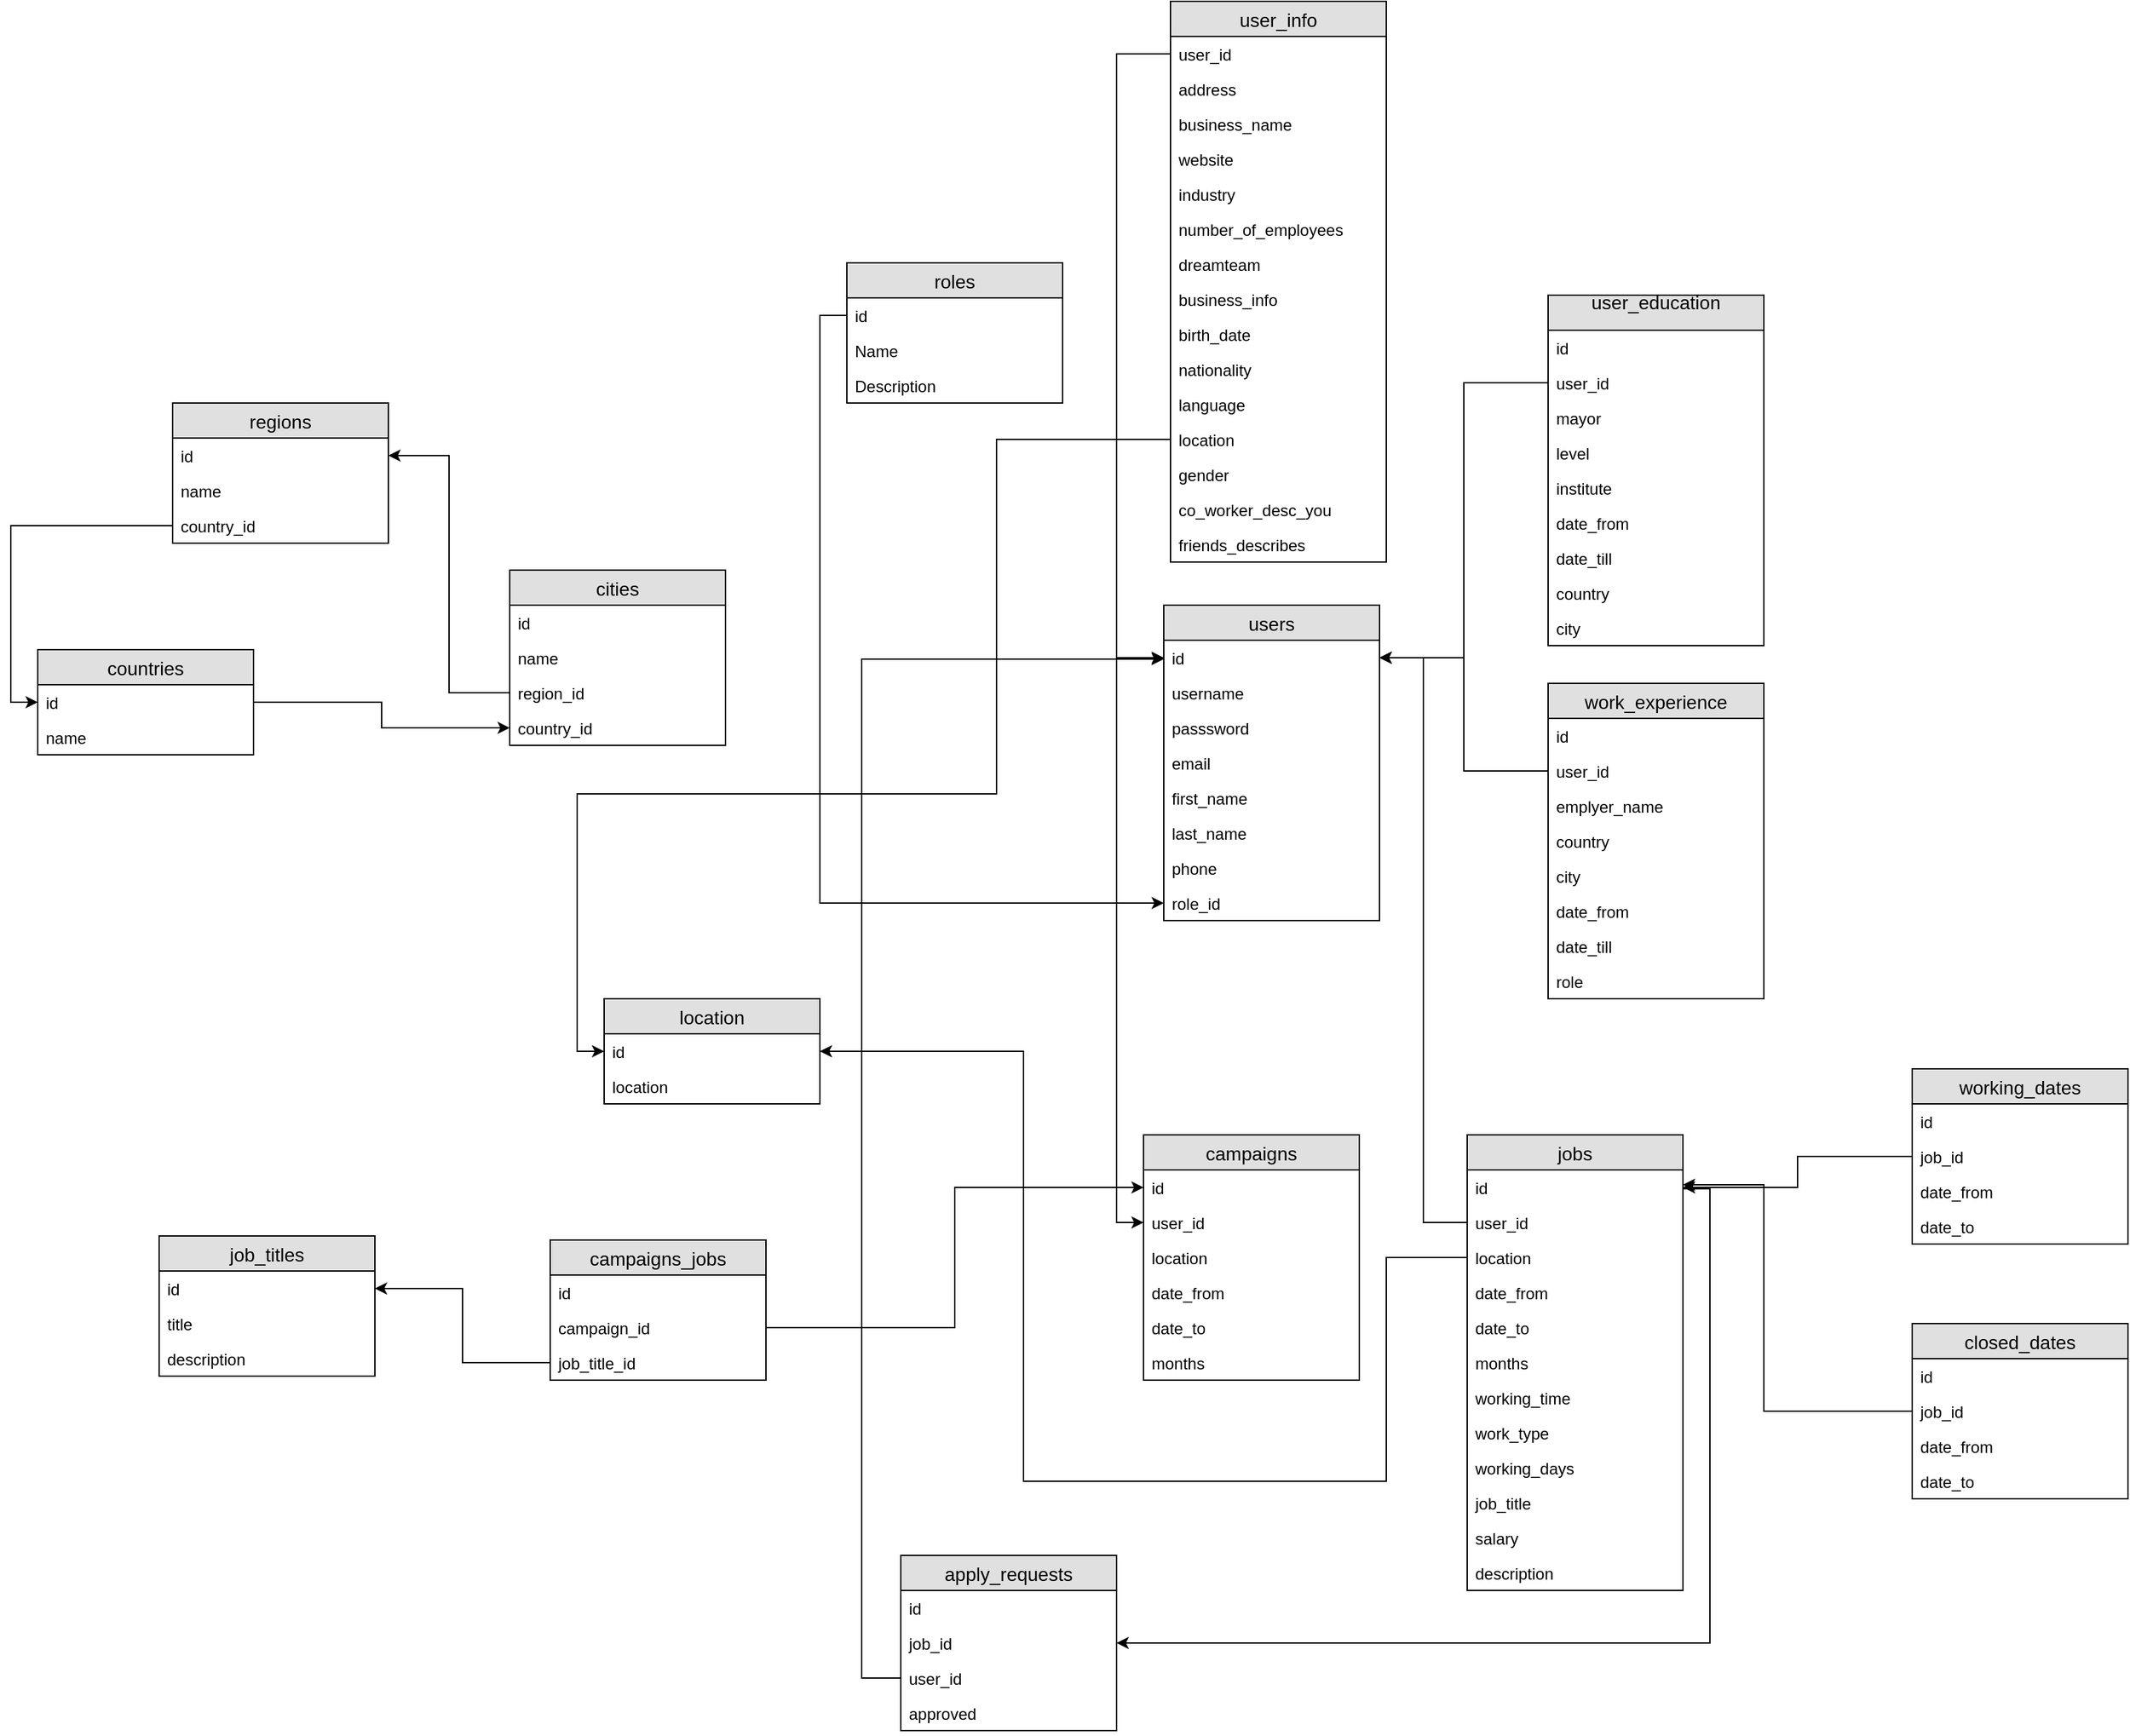 <mxfile version="10.8.5" type="github"><diagram id="KbZNpI2gYPCdIBWNJWoQ" name="Page-1"><mxGraphModel dx="2244" dy="1874" grid="1" gridSize="10" guides="1" tooltips="1" connect="1" arrows="1" fold="1" page="1" pageScale="1" pageWidth="850" pageHeight="1100" math="0" shadow="0"><root><mxCell id="0"/><mxCell id="1" parent="0"/><mxCell id="ltV7pdsNTeT_A6242MLS-1" value="roles" style="swimlane;fontStyle=0;childLayout=stackLayout;horizontal=1;startSize=26;fillColor=#e0e0e0;horizontalStack=0;resizeParent=1;resizeParentMax=0;resizeLast=0;collapsible=1;marginBottom=0;swimlaneFillColor=#ffffff;align=center;fontSize=14;" vertex="1" parent="1"><mxGeometry x="30" y="-14" width="160" height="104" as="geometry"/></mxCell><mxCell id="ltV7pdsNTeT_A6242MLS-2" value="id" style="text;strokeColor=none;fillColor=none;spacingLeft=4;spacingRight=4;overflow=hidden;rotatable=0;points=[[0,0.5],[1,0.5]];portConstraint=eastwest;fontSize=12;" vertex="1" parent="ltV7pdsNTeT_A6242MLS-1"><mxGeometry y="26" width="160" height="26" as="geometry"/></mxCell><mxCell id="ltV7pdsNTeT_A6242MLS-3" value="Name" style="text;strokeColor=none;fillColor=none;spacingLeft=4;spacingRight=4;overflow=hidden;rotatable=0;points=[[0,0.5],[1,0.5]];portConstraint=eastwest;fontSize=12;" vertex="1" parent="ltV7pdsNTeT_A6242MLS-1"><mxGeometry y="52" width="160" height="26" as="geometry"/></mxCell><mxCell id="ltV7pdsNTeT_A6242MLS-4" value="Description&#10;&#10;" style="text;strokeColor=none;fillColor=none;spacingLeft=4;spacingRight=4;overflow=hidden;rotatable=0;points=[[0,0.5],[1,0.5]];portConstraint=eastwest;fontSize=12;" vertex="1" parent="ltV7pdsNTeT_A6242MLS-1"><mxGeometry y="78" width="160" height="26" as="geometry"/></mxCell><mxCell id="ltV7pdsNTeT_A6242MLS-5" value="users" style="swimlane;fontStyle=0;childLayout=stackLayout;horizontal=1;startSize=26;fillColor=#e0e0e0;horizontalStack=0;resizeParent=1;resizeParentMax=0;resizeLast=0;collapsible=1;marginBottom=0;swimlaneFillColor=#ffffff;align=center;fontSize=14;" vertex="1" parent="1"><mxGeometry x="265" y="240" width="160" height="234" as="geometry"><mxRectangle x="110" y="220" width="70" height="26" as="alternateBounds"/></mxGeometry></mxCell><mxCell id="ltV7pdsNTeT_A6242MLS-6" value="id" style="text;strokeColor=none;fillColor=none;spacingLeft=4;spacingRight=4;overflow=hidden;rotatable=0;points=[[0,0.5],[1,0.5]];portConstraint=eastwest;fontSize=12;" vertex="1" parent="ltV7pdsNTeT_A6242MLS-5"><mxGeometry y="26" width="160" height="26" as="geometry"/></mxCell><mxCell id="ltV7pdsNTeT_A6242MLS-7" value="username" style="text;strokeColor=none;fillColor=none;spacingLeft=4;spacingRight=4;overflow=hidden;rotatable=0;points=[[0,0.5],[1,0.5]];portConstraint=eastwest;fontSize=12;" vertex="1" parent="ltV7pdsNTeT_A6242MLS-5"><mxGeometry y="52" width="160" height="26" as="geometry"/></mxCell><mxCell id="ltV7pdsNTeT_A6242MLS-8" value="passsword" style="text;strokeColor=none;fillColor=none;spacingLeft=4;spacingRight=4;overflow=hidden;rotatable=0;points=[[0,0.5],[1,0.5]];portConstraint=eastwest;fontSize=12;" vertex="1" parent="ltV7pdsNTeT_A6242MLS-5"><mxGeometry y="78" width="160" height="26" as="geometry"/></mxCell><mxCell id="ltV7pdsNTeT_A6242MLS-9" value="email" style="text;strokeColor=none;fillColor=none;spacingLeft=4;spacingRight=4;overflow=hidden;rotatable=0;points=[[0,0.5],[1,0.5]];portConstraint=eastwest;fontSize=12;" vertex="1" parent="ltV7pdsNTeT_A6242MLS-5"><mxGeometry y="104" width="160" height="26" as="geometry"/></mxCell><mxCell id="ltV7pdsNTeT_A6242MLS-14" value="first_name" style="text;strokeColor=none;fillColor=none;spacingLeft=4;spacingRight=4;overflow=hidden;rotatable=0;points=[[0,0.5],[1,0.5]];portConstraint=eastwest;fontSize=12;" vertex="1" parent="ltV7pdsNTeT_A6242MLS-5"><mxGeometry y="130" width="160" height="26" as="geometry"/></mxCell><mxCell id="ltV7pdsNTeT_A6242MLS-15" value="last_name" style="text;strokeColor=none;fillColor=none;spacingLeft=4;spacingRight=4;overflow=hidden;rotatable=0;points=[[0,0.5],[1,0.5]];portConstraint=eastwest;fontSize=12;" vertex="1" parent="ltV7pdsNTeT_A6242MLS-5"><mxGeometry y="156" width="160" height="26" as="geometry"/></mxCell><mxCell id="ltV7pdsNTeT_A6242MLS-16" value="phone&#10;" style="text;strokeColor=none;fillColor=none;spacingLeft=4;spacingRight=4;overflow=hidden;rotatable=0;points=[[0,0.5],[1,0.5]];portConstraint=eastwest;fontSize=12;" vertex="1" parent="ltV7pdsNTeT_A6242MLS-5"><mxGeometry y="182" width="160" height="26" as="geometry"/></mxCell><mxCell id="ltV7pdsNTeT_A6242MLS-31" value="role_id" style="text;strokeColor=none;fillColor=none;spacingLeft=4;spacingRight=4;overflow=hidden;rotatable=0;points=[[0,0.5],[1,0.5]];portConstraint=eastwest;fontSize=12;" vertex="1" parent="ltV7pdsNTeT_A6242MLS-5"><mxGeometry y="208" width="160" height="26" as="geometry"/></mxCell><mxCell id="ltV7pdsNTeT_A6242MLS-10" value="user_info" style="swimlane;fontStyle=0;childLayout=stackLayout;horizontal=1;startSize=26;fillColor=#e0e0e0;horizontalStack=0;resizeParent=1;resizeParentMax=0;resizeLast=0;collapsible=1;marginBottom=0;swimlaneFillColor=#ffffff;align=center;fontSize=14;" vertex="1" parent="1"><mxGeometry x="270" y="-208" width="160" height="416" as="geometry"/></mxCell><mxCell id="ltV7pdsNTeT_A6242MLS-11" value="user_id" style="text;strokeColor=none;fillColor=none;spacingLeft=4;spacingRight=4;overflow=hidden;rotatable=0;points=[[0,0.5],[1,0.5]];portConstraint=eastwest;fontSize=12;" vertex="1" parent="ltV7pdsNTeT_A6242MLS-10"><mxGeometry y="26" width="160" height="26" as="geometry"/></mxCell><mxCell id="ltV7pdsNTeT_A6242MLS-28" value="address" style="text;strokeColor=none;fillColor=none;spacingLeft=4;spacingRight=4;overflow=hidden;rotatable=0;points=[[0,0.5],[1,0.5]];portConstraint=eastwest;fontSize=12;" vertex="1" parent="ltV7pdsNTeT_A6242MLS-10"><mxGeometry y="52" width="160" height="26" as="geometry"/></mxCell><mxCell id="ltV7pdsNTeT_A6242MLS-12" value="business_name" style="text;strokeColor=none;fillColor=none;spacingLeft=4;spacingRight=4;overflow=hidden;rotatable=0;points=[[0,0.5],[1,0.5]];portConstraint=eastwest;fontSize=12;" vertex="1" parent="ltV7pdsNTeT_A6242MLS-10"><mxGeometry y="78" width="160" height="26" as="geometry"/></mxCell><mxCell id="ltV7pdsNTeT_A6242MLS-13" value="website" style="text;strokeColor=none;fillColor=none;spacingLeft=4;spacingRight=4;overflow=hidden;rotatable=0;points=[[0,0.5],[1,0.5]];portConstraint=eastwest;fontSize=12;" vertex="1" parent="ltV7pdsNTeT_A6242MLS-10"><mxGeometry y="104" width="160" height="26" as="geometry"/></mxCell><mxCell id="ltV7pdsNTeT_A6242MLS-17" value="industry" style="text;strokeColor=none;fillColor=none;spacingLeft=4;spacingRight=4;overflow=hidden;rotatable=0;points=[[0,0.5],[1,0.5]];portConstraint=eastwest;fontSize=12;" vertex="1" parent="ltV7pdsNTeT_A6242MLS-10"><mxGeometry y="130" width="160" height="26" as="geometry"/></mxCell><mxCell id="ltV7pdsNTeT_A6242MLS-18" value="number_of_employees" style="text;strokeColor=none;fillColor=none;spacingLeft=4;spacingRight=4;overflow=hidden;rotatable=0;points=[[0,0.5],[1,0.5]];portConstraint=eastwest;fontSize=12;" vertex="1" parent="ltV7pdsNTeT_A6242MLS-10"><mxGeometry y="156" width="160" height="26" as="geometry"/></mxCell><mxCell id="ltV7pdsNTeT_A6242MLS-19" value="dreamteam" style="text;strokeColor=none;fillColor=none;spacingLeft=4;spacingRight=4;overflow=hidden;rotatable=0;points=[[0,0.5],[1,0.5]];portConstraint=eastwest;fontSize=12;" vertex="1" parent="ltV7pdsNTeT_A6242MLS-10"><mxGeometry y="182" width="160" height="26" as="geometry"/></mxCell><mxCell id="ltV7pdsNTeT_A6242MLS-20" value="business_info" style="text;strokeColor=none;fillColor=none;spacingLeft=4;spacingRight=4;overflow=hidden;rotatable=0;points=[[0,0.5],[1,0.5]];portConstraint=eastwest;fontSize=12;" vertex="1" parent="ltV7pdsNTeT_A6242MLS-10"><mxGeometry y="208" width="160" height="26" as="geometry"/></mxCell><mxCell id="ltV7pdsNTeT_A6242MLS-21" value="birth_date" style="text;strokeColor=none;fillColor=none;spacingLeft=4;spacingRight=4;overflow=hidden;rotatable=0;points=[[0,0.5],[1,0.5]];portConstraint=eastwest;fontSize=12;" vertex="1" parent="ltV7pdsNTeT_A6242MLS-10"><mxGeometry y="234" width="160" height="26" as="geometry"/></mxCell><mxCell id="ltV7pdsNTeT_A6242MLS-22" value="nationality" style="text;strokeColor=none;fillColor=none;spacingLeft=4;spacingRight=4;overflow=hidden;rotatable=0;points=[[0,0.5],[1,0.5]];portConstraint=eastwest;fontSize=12;" vertex="1" parent="ltV7pdsNTeT_A6242MLS-10"><mxGeometry y="260" width="160" height="26" as="geometry"/></mxCell><mxCell id="ltV7pdsNTeT_A6242MLS-23" value="language" style="text;strokeColor=none;fillColor=none;spacingLeft=4;spacingRight=4;overflow=hidden;rotatable=0;points=[[0,0.5],[1,0.5]];portConstraint=eastwest;fontSize=12;" vertex="1" parent="ltV7pdsNTeT_A6242MLS-10"><mxGeometry y="286" width="160" height="26" as="geometry"/></mxCell><mxCell id="ltV7pdsNTeT_A6242MLS-24" value="location" style="text;strokeColor=none;fillColor=none;spacingLeft=4;spacingRight=4;overflow=hidden;rotatable=0;points=[[0,0.5],[1,0.5]];portConstraint=eastwest;fontSize=12;" vertex="1" parent="ltV7pdsNTeT_A6242MLS-10"><mxGeometry y="312" width="160" height="26" as="geometry"/></mxCell><mxCell id="ltV7pdsNTeT_A6242MLS-25" value="gender" style="text;strokeColor=none;fillColor=none;spacingLeft=4;spacingRight=4;overflow=hidden;rotatable=0;points=[[0,0.5],[1,0.5]];portConstraint=eastwest;fontSize=12;" vertex="1" parent="ltV7pdsNTeT_A6242MLS-10"><mxGeometry y="338" width="160" height="26" as="geometry"/></mxCell><mxCell id="ltV7pdsNTeT_A6242MLS-26" value="co_worker_desc_you" style="text;strokeColor=none;fillColor=none;spacingLeft=4;spacingRight=4;overflow=hidden;rotatable=0;points=[[0,0.5],[1,0.5]];portConstraint=eastwest;fontSize=12;" vertex="1" parent="ltV7pdsNTeT_A6242MLS-10"><mxGeometry y="364" width="160" height="26" as="geometry"/></mxCell><mxCell id="ltV7pdsNTeT_A6242MLS-27" value="friends_describes" style="text;strokeColor=none;fillColor=none;spacingLeft=4;spacingRight=4;overflow=hidden;rotatable=0;points=[[0,0.5],[1,0.5]];portConstraint=eastwest;fontSize=12;" vertex="1" parent="ltV7pdsNTeT_A6242MLS-10"><mxGeometry y="390" width="160" height="26" as="geometry"/></mxCell><mxCell id="ltV7pdsNTeT_A6242MLS-32" style="edgeStyle=orthogonalEdgeStyle;rounded=0;orthogonalLoop=1;jettySize=auto;html=1;exitX=0;exitY=0.5;exitDx=0;exitDy=0;entryX=0;entryY=0.5;entryDx=0;entryDy=0;" edge="1" parent="1" source="ltV7pdsNTeT_A6242MLS-2" target="ltV7pdsNTeT_A6242MLS-31"><mxGeometry relative="1" as="geometry"/></mxCell><mxCell id="ltV7pdsNTeT_A6242MLS-33" value="user_education&#10;" style="swimlane;fontStyle=0;childLayout=stackLayout;horizontal=1;startSize=26;fillColor=#e0e0e0;horizontalStack=0;resizeParent=1;resizeParentMax=0;resizeLast=0;collapsible=1;marginBottom=0;swimlaneFillColor=#ffffff;align=center;fontSize=14;" vertex="1" parent="1"><mxGeometry x="550" y="10" width="160" height="260" as="geometry"/></mxCell><mxCell id="ltV7pdsNTeT_A6242MLS-34" value="id" style="text;strokeColor=none;fillColor=none;spacingLeft=4;spacingRight=4;overflow=hidden;rotatable=0;points=[[0,0.5],[1,0.5]];portConstraint=eastwest;fontSize=12;" vertex="1" parent="ltV7pdsNTeT_A6242MLS-33"><mxGeometry y="26" width="160" height="26" as="geometry"/></mxCell><mxCell id="ltV7pdsNTeT_A6242MLS-54" value="user_id" style="text;strokeColor=none;fillColor=none;spacingLeft=4;spacingRight=4;overflow=hidden;rotatable=0;points=[[0,0.5],[1,0.5]];portConstraint=eastwest;fontSize=12;" vertex="1" parent="ltV7pdsNTeT_A6242MLS-33"><mxGeometry y="52" width="160" height="26" as="geometry"/></mxCell><mxCell id="ltV7pdsNTeT_A6242MLS-36" value="mayor" style="text;strokeColor=none;fillColor=none;spacingLeft=4;spacingRight=4;overflow=hidden;rotatable=0;points=[[0,0.5],[1,0.5]];portConstraint=eastwest;fontSize=12;" vertex="1" parent="ltV7pdsNTeT_A6242MLS-33"><mxGeometry y="78" width="160" height="26" as="geometry"/></mxCell><mxCell id="ltV7pdsNTeT_A6242MLS-39" value="level" style="text;strokeColor=none;fillColor=none;spacingLeft=4;spacingRight=4;overflow=hidden;rotatable=0;points=[[0,0.5],[1,0.5]];portConstraint=eastwest;fontSize=12;" vertex="1" parent="ltV7pdsNTeT_A6242MLS-33"><mxGeometry y="104" width="160" height="26" as="geometry"/></mxCell><mxCell id="ltV7pdsNTeT_A6242MLS-40" value="institute" style="text;strokeColor=none;fillColor=none;spacingLeft=4;spacingRight=4;overflow=hidden;rotatable=0;points=[[0,0.5],[1,0.5]];portConstraint=eastwest;fontSize=12;" vertex="1" parent="ltV7pdsNTeT_A6242MLS-33"><mxGeometry y="130" width="160" height="26" as="geometry"/></mxCell><mxCell id="ltV7pdsNTeT_A6242MLS-41" value="date_from" style="text;strokeColor=none;fillColor=none;spacingLeft=4;spacingRight=4;overflow=hidden;rotatable=0;points=[[0,0.5],[1,0.5]];portConstraint=eastwest;fontSize=12;" vertex="1" parent="ltV7pdsNTeT_A6242MLS-33"><mxGeometry y="156" width="160" height="26" as="geometry"/></mxCell><mxCell id="ltV7pdsNTeT_A6242MLS-42" value="date_till" style="text;strokeColor=none;fillColor=none;spacingLeft=4;spacingRight=4;overflow=hidden;rotatable=0;points=[[0,0.5],[1,0.5]];portConstraint=eastwest;fontSize=12;" vertex="1" parent="ltV7pdsNTeT_A6242MLS-33"><mxGeometry y="182" width="160" height="26" as="geometry"/></mxCell><mxCell id="ltV7pdsNTeT_A6242MLS-43" value="country" style="text;strokeColor=none;fillColor=none;spacingLeft=4;spacingRight=4;overflow=hidden;rotatable=0;points=[[0,0.5],[1,0.5]];portConstraint=eastwest;fontSize=12;" vertex="1" parent="ltV7pdsNTeT_A6242MLS-33"><mxGeometry y="208" width="160" height="26" as="geometry"/></mxCell><mxCell id="ltV7pdsNTeT_A6242MLS-44" value="city" style="text;strokeColor=none;fillColor=none;spacingLeft=4;spacingRight=4;overflow=hidden;rotatable=0;points=[[0,0.5],[1,0.5]];portConstraint=eastwest;fontSize=12;" vertex="1" parent="ltV7pdsNTeT_A6242MLS-33"><mxGeometry y="234" width="160" height="26" as="geometry"/></mxCell><mxCell id="ltV7pdsNTeT_A6242MLS-38" style="edgeStyle=orthogonalEdgeStyle;rounded=0;orthogonalLoop=1;jettySize=auto;html=1;exitX=0;exitY=0.5;exitDx=0;exitDy=0;" edge="1" parent="1" source="ltV7pdsNTeT_A6242MLS-11" target="ltV7pdsNTeT_A6242MLS-6"><mxGeometry relative="1" as="geometry"><Array as="points"><mxPoint x="230" y="-169"/><mxPoint x="230" y="279"/></Array></mxGeometry></mxCell><mxCell id="ltV7pdsNTeT_A6242MLS-45" value="work_experience" style="swimlane;fontStyle=0;childLayout=stackLayout;horizontal=1;startSize=26;fillColor=#e0e0e0;horizontalStack=0;resizeParent=1;resizeParentMax=0;resizeLast=0;collapsible=1;marginBottom=0;swimlaneFillColor=#ffffff;align=center;fontSize=14;" vertex="1" parent="1"><mxGeometry x="550" y="298" width="160" height="234" as="geometry"/></mxCell><mxCell id="ltV7pdsNTeT_A6242MLS-46" value="id" style="text;strokeColor=none;fillColor=none;spacingLeft=4;spacingRight=4;overflow=hidden;rotatable=0;points=[[0,0.5],[1,0.5]];portConstraint=eastwest;fontSize=12;" vertex="1" parent="ltV7pdsNTeT_A6242MLS-45"><mxGeometry y="26" width="160" height="26" as="geometry"/></mxCell><mxCell id="ltV7pdsNTeT_A6242MLS-53" value="user_id" style="text;strokeColor=none;fillColor=none;spacingLeft=4;spacingRight=4;overflow=hidden;rotatable=0;points=[[0,0.5],[1,0.5]];portConstraint=eastwest;fontSize=12;" vertex="1" parent="ltV7pdsNTeT_A6242MLS-45"><mxGeometry y="52" width="160" height="26" as="geometry"/></mxCell><mxCell id="ltV7pdsNTeT_A6242MLS-47" value="emplyer_name" style="text;strokeColor=none;fillColor=none;spacingLeft=4;spacingRight=4;overflow=hidden;rotatable=0;points=[[0,0.5],[1,0.5]];portConstraint=eastwest;fontSize=12;" vertex="1" parent="ltV7pdsNTeT_A6242MLS-45"><mxGeometry y="78" width="160" height="26" as="geometry"/></mxCell><mxCell id="ltV7pdsNTeT_A6242MLS-48" value="country" style="text;strokeColor=none;fillColor=none;spacingLeft=4;spacingRight=4;overflow=hidden;rotatable=0;points=[[0,0.5],[1,0.5]];portConstraint=eastwest;fontSize=12;" vertex="1" parent="ltV7pdsNTeT_A6242MLS-45"><mxGeometry y="104" width="160" height="26" as="geometry"/></mxCell><mxCell id="ltV7pdsNTeT_A6242MLS-49" value="city" style="text;strokeColor=none;fillColor=none;spacingLeft=4;spacingRight=4;overflow=hidden;rotatable=0;points=[[0,0.5],[1,0.5]];portConstraint=eastwest;fontSize=12;" vertex="1" parent="ltV7pdsNTeT_A6242MLS-45"><mxGeometry y="130" width="160" height="26" as="geometry"/></mxCell><mxCell id="ltV7pdsNTeT_A6242MLS-50" value="date_from" style="text;strokeColor=none;fillColor=none;spacingLeft=4;spacingRight=4;overflow=hidden;rotatable=0;points=[[0,0.5],[1,0.5]];portConstraint=eastwest;fontSize=12;" vertex="1" parent="ltV7pdsNTeT_A6242MLS-45"><mxGeometry y="156" width="160" height="26" as="geometry"/></mxCell><mxCell id="ltV7pdsNTeT_A6242MLS-51" value="date_till" style="text;strokeColor=none;fillColor=none;spacingLeft=4;spacingRight=4;overflow=hidden;rotatable=0;points=[[0,0.5],[1,0.5]];portConstraint=eastwest;fontSize=12;" vertex="1" parent="ltV7pdsNTeT_A6242MLS-45"><mxGeometry y="182" width="160" height="26" as="geometry"/></mxCell><mxCell id="ltV7pdsNTeT_A6242MLS-52" value="role" style="text;strokeColor=none;fillColor=none;spacingLeft=4;spacingRight=4;overflow=hidden;rotatable=0;points=[[0,0.5],[1,0.5]];portConstraint=eastwest;fontSize=12;" vertex="1" parent="ltV7pdsNTeT_A6242MLS-45"><mxGeometry y="208" width="160" height="26" as="geometry"/></mxCell><mxCell id="ltV7pdsNTeT_A6242MLS-55" style="edgeStyle=orthogonalEdgeStyle;rounded=0;orthogonalLoop=1;jettySize=auto;html=1;exitX=0;exitY=0.5;exitDx=0;exitDy=0;entryX=1;entryY=0.5;entryDx=0;entryDy=0;" edge="1" parent="1" source="ltV7pdsNTeT_A6242MLS-54" target="ltV7pdsNTeT_A6242MLS-6"><mxGeometry relative="1" as="geometry"/></mxCell><mxCell id="ltV7pdsNTeT_A6242MLS-56" style="edgeStyle=orthogonalEdgeStyle;rounded=0;orthogonalLoop=1;jettySize=auto;html=1;exitX=0;exitY=0.5;exitDx=0;exitDy=0;" edge="1" parent="1" source="ltV7pdsNTeT_A6242MLS-53" target="ltV7pdsNTeT_A6242MLS-6"><mxGeometry relative="1" as="geometry"/></mxCell><mxCell id="ltV7pdsNTeT_A6242MLS-58" value="job_titles" style="swimlane;fontStyle=0;childLayout=stackLayout;horizontal=1;startSize=26;fillColor=#e0e0e0;horizontalStack=0;resizeParent=1;resizeParentMax=0;resizeLast=0;collapsible=1;marginBottom=0;swimlaneFillColor=#ffffff;align=center;fontSize=14;" vertex="1" parent="1"><mxGeometry x="-480" y="708" width="160" height="104" as="geometry"/></mxCell><mxCell id="ltV7pdsNTeT_A6242MLS-59" value="id" style="text;strokeColor=none;fillColor=none;spacingLeft=4;spacingRight=4;overflow=hidden;rotatable=0;points=[[0,0.5],[1,0.5]];portConstraint=eastwest;fontSize=12;" vertex="1" parent="ltV7pdsNTeT_A6242MLS-58"><mxGeometry y="26" width="160" height="26" as="geometry"/></mxCell><mxCell id="ltV7pdsNTeT_A6242MLS-60" value="title" style="text;strokeColor=none;fillColor=none;spacingLeft=4;spacingRight=4;overflow=hidden;rotatable=0;points=[[0,0.5],[1,0.5]];portConstraint=eastwest;fontSize=12;" vertex="1" parent="ltV7pdsNTeT_A6242MLS-58"><mxGeometry y="52" width="160" height="26" as="geometry"/></mxCell><mxCell id="ltV7pdsNTeT_A6242MLS-61" value="description" style="text;strokeColor=none;fillColor=none;spacingLeft=4;spacingRight=4;overflow=hidden;rotatable=0;points=[[0,0.5],[1,0.5]];portConstraint=eastwest;fontSize=12;" vertex="1" parent="ltV7pdsNTeT_A6242MLS-58"><mxGeometry y="78" width="160" height="26" as="geometry"/></mxCell><mxCell id="ltV7pdsNTeT_A6242MLS-62" value="campaigns" style="swimlane;fontStyle=0;childLayout=stackLayout;horizontal=1;startSize=26;fillColor=#e0e0e0;horizontalStack=0;resizeParent=1;resizeParentMax=0;resizeLast=0;collapsible=1;marginBottom=0;swimlaneFillColor=#ffffff;align=center;fontSize=14;" vertex="1" parent="1"><mxGeometry x="250" y="633" width="160" height="182" as="geometry"/></mxCell><mxCell id="ltV7pdsNTeT_A6242MLS-63" value="id" style="text;strokeColor=none;fillColor=none;spacingLeft=4;spacingRight=4;overflow=hidden;rotatable=0;points=[[0,0.5],[1,0.5]];portConstraint=eastwest;fontSize=12;" vertex="1" parent="ltV7pdsNTeT_A6242MLS-62"><mxGeometry y="26" width="160" height="26" as="geometry"/></mxCell><mxCell id="ltV7pdsNTeT_A6242MLS-73" value="user_id" style="text;strokeColor=none;fillColor=none;spacingLeft=4;spacingRight=4;overflow=hidden;rotatable=0;points=[[0,0.5],[1,0.5]];portConstraint=eastwest;fontSize=12;" vertex="1" parent="ltV7pdsNTeT_A6242MLS-62"><mxGeometry y="52" width="160" height="26" as="geometry"/></mxCell><mxCell id="ltV7pdsNTeT_A6242MLS-64" value="location" style="text;strokeColor=none;fillColor=none;spacingLeft=4;spacingRight=4;overflow=hidden;rotatable=0;points=[[0,0.5],[1,0.5]];portConstraint=eastwest;fontSize=12;" vertex="1" parent="ltV7pdsNTeT_A6242MLS-62"><mxGeometry y="78" width="160" height="26" as="geometry"/></mxCell><mxCell id="ltV7pdsNTeT_A6242MLS-65" value="date_from" style="text;strokeColor=none;fillColor=none;spacingLeft=4;spacingRight=4;overflow=hidden;rotatable=0;points=[[0,0.5],[1,0.5]];portConstraint=eastwest;fontSize=12;" vertex="1" parent="ltV7pdsNTeT_A6242MLS-62"><mxGeometry y="104" width="160" height="26" as="geometry"/></mxCell><mxCell id="ltV7pdsNTeT_A6242MLS-66" value="date_to" style="text;strokeColor=none;fillColor=none;spacingLeft=4;spacingRight=4;overflow=hidden;rotatable=0;points=[[0,0.5],[1,0.5]];portConstraint=eastwest;fontSize=12;" vertex="1" parent="ltV7pdsNTeT_A6242MLS-62"><mxGeometry y="130" width="160" height="26" as="geometry"/></mxCell><mxCell id="ltV7pdsNTeT_A6242MLS-67" value="months" style="text;strokeColor=none;fillColor=none;spacingLeft=4;spacingRight=4;overflow=hidden;rotatable=0;points=[[0,0.5],[1,0.5]];portConstraint=eastwest;fontSize=12;" vertex="1" parent="ltV7pdsNTeT_A6242MLS-62"><mxGeometry y="156" width="160" height="26" as="geometry"/></mxCell><mxCell id="ltV7pdsNTeT_A6242MLS-69" value="campaigns_jobs" style="swimlane;fontStyle=0;childLayout=stackLayout;horizontal=1;startSize=26;fillColor=#e0e0e0;horizontalStack=0;resizeParent=1;resizeParentMax=0;resizeLast=0;collapsible=1;marginBottom=0;swimlaneFillColor=#ffffff;align=center;fontSize=14;" vertex="1" parent="1"><mxGeometry x="-190" y="711" width="160" height="104" as="geometry"/></mxCell><mxCell id="ltV7pdsNTeT_A6242MLS-70" value="id" style="text;strokeColor=none;fillColor=none;spacingLeft=4;spacingRight=4;overflow=hidden;rotatable=0;points=[[0,0.5],[1,0.5]];portConstraint=eastwest;fontSize=12;" vertex="1" parent="ltV7pdsNTeT_A6242MLS-69"><mxGeometry y="26" width="160" height="26" as="geometry"/></mxCell><mxCell id="ltV7pdsNTeT_A6242MLS-71" value="campaign_id" style="text;strokeColor=none;fillColor=none;spacingLeft=4;spacingRight=4;overflow=hidden;rotatable=0;points=[[0,0.5],[1,0.5]];portConstraint=eastwest;fontSize=12;" vertex="1" parent="ltV7pdsNTeT_A6242MLS-69"><mxGeometry y="52" width="160" height="26" as="geometry"/></mxCell><mxCell id="ltV7pdsNTeT_A6242MLS-72" value="job_title_id" style="text;strokeColor=none;fillColor=none;spacingLeft=4;spacingRight=4;overflow=hidden;rotatable=0;points=[[0,0.5],[1,0.5]];portConstraint=eastwest;fontSize=12;" vertex="1" parent="ltV7pdsNTeT_A6242MLS-69"><mxGeometry y="78" width="160" height="26" as="geometry"/></mxCell><mxCell id="ltV7pdsNTeT_A6242MLS-74" style="edgeStyle=orthogonalEdgeStyle;rounded=0;orthogonalLoop=1;jettySize=auto;html=1;exitX=0;exitY=0.5;exitDx=0;exitDy=0;entryX=0;entryY=0.5;entryDx=0;entryDy=0;" edge="1" parent="1" source="ltV7pdsNTeT_A6242MLS-6" target="ltV7pdsNTeT_A6242MLS-73"><mxGeometry relative="1" as="geometry"/></mxCell><mxCell id="ltV7pdsNTeT_A6242MLS-75" style="edgeStyle=orthogonalEdgeStyle;rounded=0;orthogonalLoop=1;jettySize=auto;html=1;exitX=1;exitY=0.5;exitDx=0;exitDy=0;entryX=0;entryY=0.5;entryDx=0;entryDy=0;" edge="1" parent="1" source="ltV7pdsNTeT_A6242MLS-71" target="ltV7pdsNTeT_A6242MLS-63"><mxGeometry relative="1" as="geometry"/></mxCell><mxCell id="ltV7pdsNTeT_A6242MLS-76" style="edgeStyle=orthogonalEdgeStyle;rounded=0;orthogonalLoop=1;jettySize=auto;html=1;exitX=0;exitY=0.5;exitDx=0;exitDy=0;entryX=1;entryY=0.5;entryDx=0;entryDy=0;" edge="1" parent="1" source="ltV7pdsNTeT_A6242MLS-72" target="ltV7pdsNTeT_A6242MLS-59"><mxGeometry relative="1" as="geometry"/></mxCell><mxCell id="ltV7pdsNTeT_A6242MLS-77" value="jobs" style="swimlane;fontStyle=0;childLayout=stackLayout;horizontal=1;startSize=26;fillColor=#e0e0e0;horizontalStack=0;resizeParent=1;resizeParentMax=0;resizeLast=0;collapsible=1;marginBottom=0;swimlaneFillColor=#ffffff;align=center;fontSize=14;" vertex="1" parent="1"><mxGeometry x="490" y="633" width="160" height="338" as="geometry"/></mxCell><mxCell id="ltV7pdsNTeT_A6242MLS-78" value="id" style="text;strokeColor=none;fillColor=none;spacingLeft=4;spacingRight=4;overflow=hidden;rotatable=0;points=[[0,0.5],[1,0.5]];portConstraint=eastwest;fontSize=12;" vertex="1" parent="ltV7pdsNTeT_A6242MLS-77"><mxGeometry y="26" width="160" height="26" as="geometry"/></mxCell><mxCell id="ltV7pdsNTeT_A6242MLS-131" value="user_id" style="text;strokeColor=none;fillColor=none;spacingLeft=4;spacingRight=4;overflow=hidden;rotatable=0;points=[[0,0.5],[1,0.5]];portConstraint=eastwest;fontSize=12;" vertex="1" parent="ltV7pdsNTeT_A6242MLS-77"><mxGeometry y="52" width="160" height="26" as="geometry"/></mxCell><mxCell id="ltV7pdsNTeT_A6242MLS-79" value="location" style="text;strokeColor=none;fillColor=none;spacingLeft=4;spacingRight=4;overflow=hidden;rotatable=0;points=[[0,0.5],[1,0.5]];portConstraint=eastwest;fontSize=12;" vertex="1" parent="ltV7pdsNTeT_A6242MLS-77"><mxGeometry y="78" width="160" height="26" as="geometry"/></mxCell><mxCell id="ltV7pdsNTeT_A6242MLS-80" value="date_from" style="text;strokeColor=none;fillColor=none;spacingLeft=4;spacingRight=4;overflow=hidden;rotatable=0;points=[[0,0.5],[1,0.5]];portConstraint=eastwest;fontSize=12;" vertex="1" parent="ltV7pdsNTeT_A6242MLS-77"><mxGeometry y="104" width="160" height="26" as="geometry"/></mxCell><mxCell id="ltV7pdsNTeT_A6242MLS-81" value="date_to" style="text;strokeColor=none;fillColor=none;spacingLeft=4;spacingRight=4;overflow=hidden;rotatable=0;points=[[0,0.5],[1,0.5]];portConstraint=eastwest;fontSize=12;" vertex="1" parent="ltV7pdsNTeT_A6242MLS-77"><mxGeometry y="130" width="160" height="26" as="geometry"/></mxCell><mxCell id="ltV7pdsNTeT_A6242MLS-82" value="months" style="text;strokeColor=none;fillColor=none;spacingLeft=4;spacingRight=4;overflow=hidden;rotatable=0;points=[[0,0.5],[1,0.5]];portConstraint=eastwest;fontSize=12;" vertex="1" parent="ltV7pdsNTeT_A6242MLS-77"><mxGeometry y="156" width="160" height="26" as="geometry"/></mxCell><mxCell id="ltV7pdsNTeT_A6242MLS-83" value="working_time" style="text;strokeColor=none;fillColor=none;spacingLeft=4;spacingRight=4;overflow=hidden;rotatable=0;points=[[0,0.5],[1,0.5]];portConstraint=eastwest;fontSize=12;" vertex="1" parent="ltV7pdsNTeT_A6242MLS-77"><mxGeometry y="182" width="160" height="26" as="geometry"/></mxCell><mxCell id="ltV7pdsNTeT_A6242MLS-84" value="work_type" style="text;strokeColor=none;fillColor=none;spacingLeft=4;spacingRight=4;overflow=hidden;rotatable=0;points=[[0,0.5],[1,0.5]];portConstraint=eastwest;fontSize=12;" vertex="1" parent="ltV7pdsNTeT_A6242MLS-77"><mxGeometry y="208" width="160" height="26" as="geometry"/></mxCell><mxCell id="ltV7pdsNTeT_A6242MLS-85" value="working_days" style="text;strokeColor=none;fillColor=none;spacingLeft=4;spacingRight=4;overflow=hidden;rotatable=0;points=[[0,0.5],[1,0.5]];portConstraint=eastwest;fontSize=12;" vertex="1" parent="ltV7pdsNTeT_A6242MLS-77"><mxGeometry y="234" width="160" height="26" as="geometry"/></mxCell><mxCell id="ltV7pdsNTeT_A6242MLS-87" value="job_title" style="text;strokeColor=none;fillColor=none;spacingLeft=4;spacingRight=4;overflow=hidden;rotatable=0;points=[[0,0.5],[1,0.5]];portConstraint=eastwest;fontSize=12;" vertex="1" parent="ltV7pdsNTeT_A6242MLS-77"><mxGeometry y="260" width="160" height="26" as="geometry"/></mxCell><mxCell id="ltV7pdsNTeT_A6242MLS-88" value="salary" style="text;strokeColor=none;fillColor=none;spacingLeft=4;spacingRight=4;overflow=hidden;rotatable=0;points=[[0,0.5],[1,0.5]];portConstraint=eastwest;fontSize=12;" vertex="1" parent="ltV7pdsNTeT_A6242MLS-77"><mxGeometry y="286" width="160" height="26" as="geometry"/></mxCell><mxCell id="ltV7pdsNTeT_A6242MLS-89" value="description" style="text;strokeColor=none;fillColor=none;spacingLeft=4;spacingRight=4;overflow=hidden;rotatable=0;points=[[0,0.5],[1,0.5]];portConstraint=eastwest;fontSize=12;" vertex="1" parent="ltV7pdsNTeT_A6242MLS-77"><mxGeometry y="312" width="160" height="26" as="geometry"/></mxCell><mxCell id="ltV7pdsNTeT_A6242MLS-90" value="cities" style="swimlane;fontStyle=0;childLayout=stackLayout;horizontal=1;startSize=26;fillColor=#e0e0e0;horizontalStack=0;resizeParent=1;resizeParentMax=0;resizeLast=0;collapsible=1;marginBottom=0;swimlaneFillColor=#ffffff;align=center;fontSize=14;" vertex="1" parent="1"><mxGeometry x="-220" y="214" width="160" height="130" as="geometry"/></mxCell><mxCell id="ltV7pdsNTeT_A6242MLS-91" value="id" style="text;strokeColor=none;fillColor=none;spacingLeft=4;spacingRight=4;overflow=hidden;rotatable=0;points=[[0,0.5],[1,0.5]];portConstraint=eastwest;fontSize=12;" vertex="1" parent="ltV7pdsNTeT_A6242MLS-90"><mxGeometry y="26" width="160" height="26" as="geometry"/></mxCell><mxCell id="ltV7pdsNTeT_A6242MLS-92" value="name" style="text;strokeColor=none;fillColor=none;spacingLeft=4;spacingRight=4;overflow=hidden;rotatable=0;points=[[0,0.5],[1,0.5]];portConstraint=eastwest;fontSize=12;" vertex="1" parent="ltV7pdsNTeT_A6242MLS-90"><mxGeometry y="52" width="160" height="26" as="geometry"/></mxCell><mxCell id="ltV7pdsNTeT_A6242MLS-105" value="region_id" style="text;strokeColor=none;fillColor=none;spacingLeft=4;spacingRight=4;overflow=hidden;rotatable=0;points=[[0,0.5],[1,0.5]];portConstraint=eastwest;fontSize=12;" vertex="1" parent="ltV7pdsNTeT_A6242MLS-90"><mxGeometry y="78" width="160" height="26" as="geometry"/></mxCell><mxCell id="ltV7pdsNTeT_A6242MLS-99" value="country_id" style="text;strokeColor=none;fillColor=none;spacingLeft=4;spacingRight=4;overflow=hidden;rotatable=0;points=[[0,0.5],[1,0.5]];portConstraint=eastwest;fontSize=12;" vertex="1" parent="ltV7pdsNTeT_A6242MLS-90"><mxGeometry y="104" width="160" height="26" as="geometry"/></mxCell><mxCell id="ltV7pdsNTeT_A6242MLS-94" value="countries" style="swimlane;fontStyle=0;childLayout=stackLayout;horizontal=1;startSize=26;fillColor=#e0e0e0;horizontalStack=0;resizeParent=1;resizeParentMax=0;resizeLast=0;collapsible=1;marginBottom=0;swimlaneFillColor=#ffffff;align=center;fontSize=14;" vertex="1" parent="1"><mxGeometry x="-570" y="273" width="160" height="78" as="geometry"/></mxCell><mxCell id="ltV7pdsNTeT_A6242MLS-95" value="id" style="text;strokeColor=none;fillColor=none;spacingLeft=4;spacingRight=4;overflow=hidden;rotatable=0;points=[[0,0.5],[1,0.5]];portConstraint=eastwest;fontSize=12;" vertex="1" parent="ltV7pdsNTeT_A6242MLS-94"><mxGeometry y="26" width="160" height="26" as="geometry"/></mxCell><mxCell id="ltV7pdsNTeT_A6242MLS-96" value="name" style="text;strokeColor=none;fillColor=none;spacingLeft=4;spacingRight=4;overflow=hidden;rotatable=0;points=[[0,0.5],[1,0.5]];portConstraint=eastwest;fontSize=12;" vertex="1" parent="ltV7pdsNTeT_A6242MLS-94"><mxGeometry y="52" width="160" height="26" as="geometry"/></mxCell><mxCell id="ltV7pdsNTeT_A6242MLS-106" value="regions" style="swimlane;fontStyle=0;childLayout=stackLayout;horizontal=1;startSize=26;fillColor=#e0e0e0;horizontalStack=0;resizeParent=1;resizeParentMax=0;resizeLast=0;collapsible=1;marginBottom=0;swimlaneFillColor=#ffffff;align=center;fontSize=14;" vertex="1" parent="1"><mxGeometry x="-470" y="90" width="160" height="104" as="geometry"/></mxCell><mxCell id="ltV7pdsNTeT_A6242MLS-107" value="id" style="text;strokeColor=none;fillColor=none;spacingLeft=4;spacingRight=4;overflow=hidden;rotatable=0;points=[[0,0.5],[1,0.5]];portConstraint=eastwest;fontSize=12;" vertex="1" parent="ltV7pdsNTeT_A6242MLS-106"><mxGeometry y="26" width="160" height="26" as="geometry"/></mxCell><mxCell id="ltV7pdsNTeT_A6242MLS-109" value="name" style="text;strokeColor=none;fillColor=none;spacingLeft=4;spacingRight=4;overflow=hidden;rotatable=0;points=[[0,0.5],[1,0.5]];portConstraint=eastwest;fontSize=12;" vertex="1" parent="ltV7pdsNTeT_A6242MLS-106"><mxGeometry y="52" width="160" height="26" as="geometry"/></mxCell><mxCell id="ltV7pdsNTeT_A6242MLS-108" value="country_id" style="text;strokeColor=none;fillColor=none;spacingLeft=4;spacingRight=4;overflow=hidden;rotatable=0;points=[[0,0.5],[1,0.5]];portConstraint=eastwest;fontSize=12;" vertex="1" parent="ltV7pdsNTeT_A6242MLS-106"><mxGeometry y="78" width="160" height="26" as="geometry"/></mxCell><mxCell id="ltV7pdsNTeT_A6242MLS-115" style="edgeStyle=orthogonalEdgeStyle;rounded=0;orthogonalLoop=1;jettySize=auto;html=1;exitX=0;exitY=0.5;exitDx=0;exitDy=0;entryX=1;entryY=0.5;entryDx=0;entryDy=0;" edge="1" parent="1" source="ltV7pdsNTeT_A6242MLS-105" target="ltV7pdsNTeT_A6242MLS-107"><mxGeometry relative="1" as="geometry"/></mxCell><mxCell id="ltV7pdsNTeT_A6242MLS-116" style="edgeStyle=orthogonalEdgeStyle;rounded=0;orthogonalLoop=1;jettySize=auto;html=1;exitX=0;exitY=0.5;exitDx=0;exitDy=0;entryX=0;entryY=0.5;entryDx=0;entryDy=0;" edge="1" parent="1" source="ltV7pdsNTeT_A6242MLS-108" target="ltV7pdsNTeT_A6242MLS-95"><mxGeometry relative="1" as="geometry"/></mxCell><mxCell id="ltV7pdsNTeT_A6242MLS-117" value="location" style="swimlane;fontStyle=0;childLayout=stackLayout;horizontal=1;startSize=26;fillColor=#e0e0e0;horizontalStack=0;resizeParent=1;resizeParentMax=0;resizeLast=0;collapsible=1;marginBottom=0;swimlaneFillColor=#ffffff;align=center;fontSize=14;" vertex="1" parent="1"><mxGeometry x="-150" y="532" width="160" height="78" as="geometry"/></mxCell><mxCell id="ltV7pdsNTeT_A6242MLS-118" value="id" style="text;strokeColor=none;fillColor=none;spacingLeft=4;spacingRight=4;overflow=hidden;rotatable=0;points=[[0,0.5],[1,0.5]];portConstraint=eastwest;fontSize=12;" vertex="1" parent="ltV7pdsNTeT_A6242MLS-117"><mxGeometry y="26" width="160" height="26" as="geometry"/></mxCell><mxCell id="ltV7pdsNTeT_A6242MLS-126" value="location" style="text;strokeColor=none;fillColor=none;spacingLeft=4;spacingRight=4;overflow=hidden;rotatable=0;points=[[0,0.5],[1,0.5]];portConstraint=eastwest;fontSize=12;" vertex="1" parent="ltV7pdsNTeT_A6242MLS-117"><mxGeometry y="52" width="160" height="26" as="geometry"/></mxCell><mxCell id="ltV7pdsNTeT_A6242MLS-128" style="edgeStyle=orthogonalEdgeStyle;rounded=0;orthogonalLoop=1;jettySize=auto;html=1;exitX=1;exitY=0.5;exitDx=0;exitDy=0;entryX=0;entryY=0.5;entryDx=0;entryDy=0;" edge="1" parent="1" source="ltV7pdsNTeT_A6242MLS-95" target="ltV7pdsNTeT_A6242MLS-99"><mxGeometry relative="1" as="geometry"/></mxCell><mxCell id="ltV7pdsNTeT_A6242MLS-129" style="edgeStyle=orthogonalEdgeStyle;rounded=0;orthogonalLoop=1;jettySize=auto;html=1;exitX=0;exitY=0.5;exitDx=0;exitDy=0;entryX=1;entryY=0.5;entryDx=0;entryDy=0;" edge="1" parent="1" source="ltV7pdsNTeT_A6242MLS-79" target="ltV7pdsNTeT_A6242MLS-118"><mxGeometry relative="1" as="geometry"><Array as="points"><mxPoint x="430" y="724"/><mxPoint x="430" y="890"/><mxPoint x="161" y="890"/><mxPoint x="161" y="571"/></Array></mxGeometry></mxCell><mxCell id="ltV7pdsNTeT_A6242MLS-130" style="edgeStyle=orthogonalEdgeStyle;rounded=0;orthogonalLoop=1;jettySize=auto;html=1;exitX=0;exitY=0.5;exitDx=0;exitDy=0;entryX=0;entryY=0.5;entryDx=0;entryDy=0;" edge="1" parent="1" source="ltV7pdsNTeT_A6242MLS-24" target="ltV7pdsNTeT_A6242MLS-118"><mxGeometry relative="1" as="geometry"><Array as="points"><mxPoint x="141" y="117"/><mxPoint x="141" y="380"/><mxPoint x="-170" y="380"/><mxPoint x="-170" y="571"/></Array></mxGeometry></mxCell><mxCell id="ltV7pdsNTeT_A6242MLS-132" style="edgeStyle=orthogonalEdgeStyle;rounded=0;orthogonalLoop=1;jettySize=auto;html=1;exitX=0;exitY=0.5;exitDx=0;exitDy=0;entryX=1;entryY=0.5;entryDx=0;entryDy=0;" edge="1" parent="1" source="ltV7pdsNTeT_A6242MLS-131" target="ltV7pdsNTeT_A6242MLS-6"><mxGeometry relative="1" as="geometry"/></mxCell><mxCell id="ltV7pdsNTeT_A6242MLS-137" value="apply_requests" style="swimlane;fontStyle=0;childLayout=stackLayout;horizontal=1;startSize=26;fillColor=#e0e0e0;horizontalStack=0;resizeParent=1;resizeParentMax=0;resizeLast=0;collapsible=1;marginBottom=0;swimlaneFillColor=#ffffff;align=center;fontSize=14;" vertex="1" parent="1"><mxGeometry x="70" y="945" width="160" height="130" as="geometry"/></mxCell><mxCell id="ltV7pdsNTeT_A6242MLS-138" value="id" style="text;strokeColor=none;fillColor=none;spacingLeft=4;spacingRight=4;overflow=hidden;rotatable=0;points=[[0,0.5],[1,0.5]];portConstraint=eastwest;fontSize=12;" vertex="1" parent="ltV7pdsNTeT_A6242MLS-137"><mxGeometry y="26" width="160" height="26" as="geometry"/></mxCell><mxCell id="ltV7pdsNTeT_A6242MLS-139" value="job_id" style="text;strokeColor=none;fillColor=none;spacingLeft=4;spacingRight=4;overflow=hidden;rotatable=0;points=[[0,0.5],[1,0.5]];portConstraint=eastwest;fontSize=12;" vertex="1" parent="ltV7pdsNTeT_A6242MLS-137"><mxGeometry y="52" width="160" height="26" as="geometry"/></mxCell><mxCell id="ltV7pdsNTeT_A6242MLS-140" value="user_id" style="text;strokeColor=none;fillColor=none;spacingLeft=4;spacingRight=4;overflow=hidden;rotatable=0;points=[[0,0.5],[1,0.5]];portConstraint=eastwest;fontSize=12;" vertex="1" parent="ltV7pdsNTeT_A6242MLS-137"><mxGeometry y="78" width="160" height="26" as="geometry"/></mxCell><mxCell id="ltV7pdsNTeT_A6242MLS-149" value="approved" style="text;strokeColor=none;fillColor=none;spacingLeft=4;spacingRight=4;overflow=hidden;rotatable=0;points=[[0,0.5],[1,0.5]];portConstraint=eastwest;fontSize=12;" vertex="1" parent="ltV7pdsNTeT_A6242MLS-137"><mxGeometry y="104" width="160" height="26" as="geometry"/></mxCell><mxCell id="ltV7pdsNTeT_A6242MLS-150" style="edgeStyle=orthogonalEdgeStyle;rounded=0;orthogonalLoop=1;jettySize=auto;html=1;exitX=1;exitY=0.5;exitDx=0;exitDy=0;entryX=1;entryY=0.5;entryDx=0;entryDy=0;" edge="1" parent="1" source="ltV7pdsNTeT_A6242MLS-78" target="ltV7pdsNTeT_A6242MLS-139"><mxGeometry relative="1" as="geometry"><Array as="points"><mxPoint x="670" y="673"/><mxPoint x="670" y="1010"/></Array></mxGeometry></mxCell><mxCell id="ltV7pdsNTeT_A6242MLS-151" style="edgeStyle=orthogonalEdgeStyle;rounded=0;orthogonalLoop=1;jettySize=auto;html=1;exitX=0;exitY=0.5;exitDx=0;exitDy=0;" edge="1" parent="1" source="ltV7pdsNTeT_A6242MLS-140" target="ltV7pdsNTeT_A6242MLS-6"><mxGeometry relative="1" as="geometry"><Array as="points"><mxPoint x="41" y="1036"/><mxPoint x="41" y="280"/></Array></mxGeometry></mxCell><mxCell id="ltV7pdsNTeT_A6242MLS-152" value="working_dates" style="swimlane;fontStyle=0;childLayout=stackLayout;horizontal=1;startSize=26;fillColor=#e0e0e0;horizontalStack=0;resizeParent=1;resizeParentMax=0;resizeLast=0;collapsible=1;marginBottom=0;swimlaneFillColor=#ffffff;align=center;fontSize=14;" vertex="1" parent="1"><mxGeometry x="820" y="584" width="160" height="130" as="geometry"/></mxCell><mxCell id="ltV7pdsNTeT_A6242MLS-153" value="id" style="text;strokeColor=none;fillColor=none;spacingLeft=4;spacingRight=4;overflow=hidden;rotatable=0;points=[[0,0.5],[1,0.5]];portConstraint=eastwest;fontSize=12;" vertex="1" parent="ltV7pdsNTeT_A6242MLS-152"><mxGeometry y="26" width="160" height="26" as="geometry"/></mxCell><mxCell id="ltV7pdsNTeT_A6242MLS-161" value="job_id" style="text;strokeColor=none;fillColor=none;spacingLeft=4;spacingRight=4;overflow=hidden;rotatable=0;points=[[0,0.5],[1,0.5]];portConstraint=eastwest;fontSize=12;" vertex="1" parent="ltV7pdsNTeT_A6242MLS-152"><mxGeometry y="52" width="160" height="26" as="geometry"/></mxCell><mxCell id="ltV7pdsNTeT_A6242MLS-154" value="date_from" style="text;strokeColor=none;fillColor=none;spacingLeft=4;spacingRight=4;overflow=hidden;rotatable=0;points=[[0,0.5],[1,0.5]];portConstraint=eastwest;fontSize=12;" vertex="1" parent="ltV7pdsNTeT_A6242MLS-152"><mxGeometry y="78" width="160" height="26" as="geometry"/></mxCell><mxCell id="ltV7pdsNTeT_A6242MLS-155" value="date_to" style="text;strokeColor=none;fillColor=none;spacingLeft=4;spacingRight=4;overflow=hidden;rotatable=0;points=[[0,0.5],[1,0.5]];portConstraint=eastwest;fontSize=12;" vertex="1" parent="ltV7pdsNTeT_A6242MLS-152"><mxGeometry y="104" width="160" height="26" as="geometry"/></mxCell><mxCell id="ltV7pdsNTeT_A6242MLS-157" value="closed_dates" style="swimlane;fontStyle=0;childLayout=stackLayout;horizontal=1;startSize=26;fillColor=#e0e0e0;horizontalStack=0;resizeParent=1;resizeParentMax=0;resizeLast=0;collapsible=1;marginBottom=0;swimlaneFillColor=#ffffff;align=center;fontSize=14;" vertex="1" parent="1"><mxGeometry x="820" y="773" width="160" height="130" as="geometry"/></mxCell><mxCell id="ltV7pdsNTeT_A6242MLS-158" value="id" style="text;strokeColor=none;fillColor=none;spacingLeft=4;spacingRight=4;overflow=hidden;rotatable=0;points=[[0,0.5],[1,0.5]];portConstraint=eastwest;fontSize=12;" vertex="1" parent="ltV7pdsNTeT_A6242MLS-157"><mxGeometry y="26" width="160" height="26" as="geometry"/></mxCell><mxCell id="ltV7pdsNTeT_A6242MLS-162" value="job_id" style="text;strokeColor=none;fillColor=none;spacingLeft=4;spacingRight=4;overflow=hidden;rotatable=0;points=[[0,0.5],[1,0.5]];portConstraint=eastwest;fontSize=12;" vertex="1" parent="ltV7pdsNTeT_A6242MLS-157"><mxGeometry y="52" width="160" height="26" as="geometry"/></mxCell><mxCell id="ltV7pdsNTeT_A6242MLS-159" value="date_from" style="text;strokeColor=none;fillColor=none;spacingLeft=4;spacingRight=4;overflow=hidden;rotatable=0;points=[[0,0.5],[1,0.5]];portConstraint=eastwest;fontSize=12;" vertex="1" parent="ltV7pdsNTeT_A6242MLS-157"><mxGeometry y="78" width="160" height="26" as="geometry"/></mxCell><mxCell id="ltV7pdsNTeT_A6242MLS-160" value="date_to" style="text;strokeColor=none;fillColor=none;spacingLeft=4;spacingRight=4;overflow=hidden;rotatable=0;points=[[0,0.5],[1,0.5]];portConstraint=eastwest;fontSize=12;" vertex="1" parent="ltV7pdsNTeT_A6242MLS-157"><mxGeometry y="104" width="160" height="26" as="geometry"/></mxCell><mxCell id="ltV7pdsNTeT_A6242MLS-163" style="edgeStyle=orthogonalEdgeStyle;rounded=0;orthogonalLoop=1;jettySize=auto;html=1;exitX=0;exitY=0.5;exitDx=0;exitDy=0;" edge="1" parent="1" source="ltV7pdsNTeT_A6242MLS-161" target="ltV7pdsNTeT_A6242MLS-78"><mxGeometry relative="1" as="geometry"/></mxCell><mxCell id="ltV7pdsNTeT_A6242MLS-164" style="edgeStyle=orthogonalEdgeStyle;rounded=0;orthogonalLoop=1;jettySize=auto;html=1;exitX=0;exitY=0.5;exitDx=0;exitDy=0;" edge="1" parent="1" source="ltV7pdsNTeT_A6242MLS-162"><mxGeometry relative="1" as="geometry"><mxPoint x="650" y="670" as="targetPoint"/><Array as="points"><mxPoint x="710" y="838"/><mxPoint x="710" y="670"/></Array></mxGeometry></mxCell></root></mxGraphModel></diagram></mxfile>